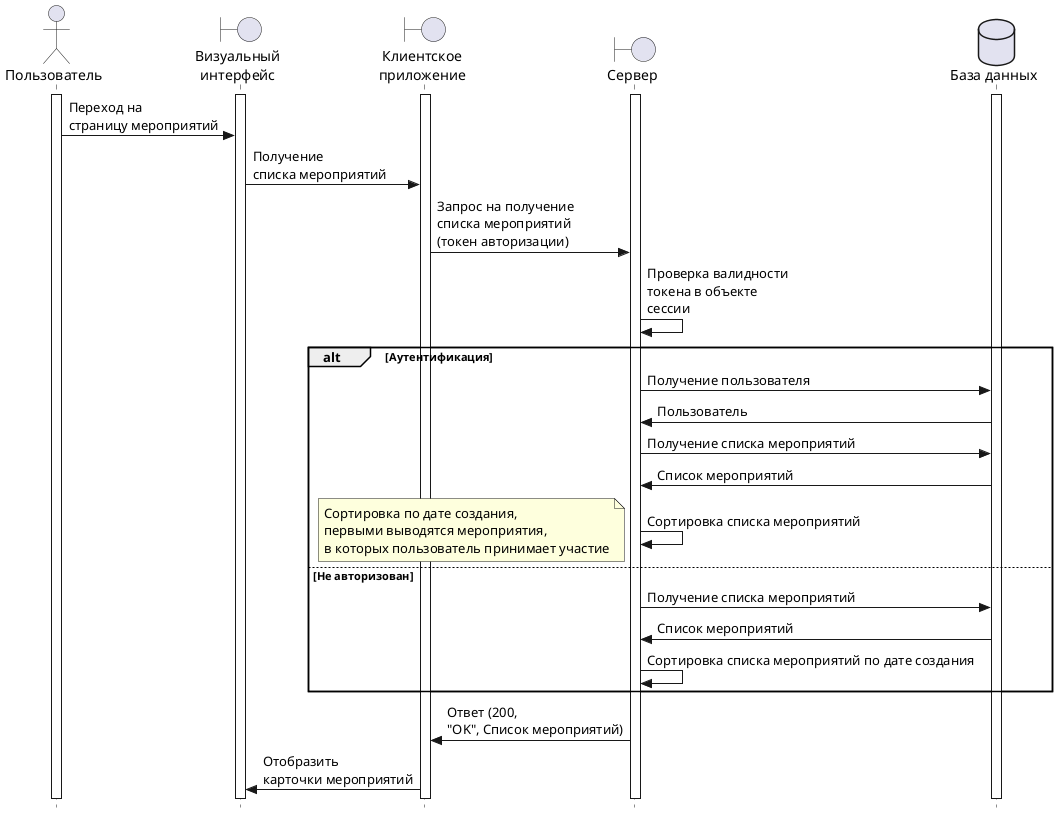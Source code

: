@startuml
'https://plantuml.com/sequence-diagram

skinparam style strictuml
actor Пользователь as User
activate User

boundary "Визуальный\nинтерфейс" as VI
activate VI

boundary "Клиентское\nприложение" as CApp
activate CApp

boundary Сервер as Server
activate Server

database "База данных" as BD
activate BD

User -> VI: Переход на\nстраницу мероприятий
VI -> CApp: Получение\nсписка мероприятий
CApp -> Server: Запрос на получение\nсписка мероприятий\n(токен авторизации)
Server -> Server: Проверка валидности\nтокена в объекте\nсессии

alt Аутентификация

    Server -> BD: Получение пользователя
    BD -> Server: Пользователь

    Server -> BD: Получение списка мероприятий
    BD -> Server: Список мероприятий
    Server -> Server: Сортировка списка мероприятий
    note left: Сортировка по дате создания,\nпервыми выводятся мероприятия,\nв которых пользователь принимает участие

else Не авторизован

    Server -> BD: Получение списка мероприятий
    BD -> Server: Список мероприятий
    Server -> Server: Сортировка списка мероприятий по дате создания

end

Server ->  CApp: Ответ (200,\n"OK", Список мероприятий)
CApp -> VI: Отобразить\nкарточки мероприятий

@enduml
